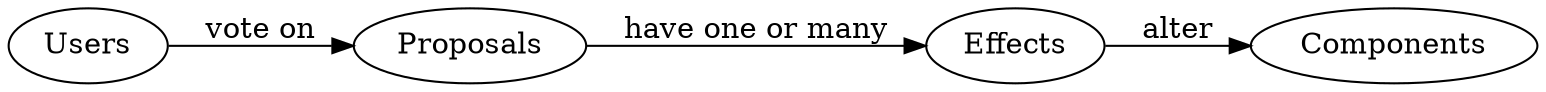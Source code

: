 digraph {
  rankdir=LR
  Users -> Proposals [label="vote on"]
  Proposals -> Effects [label="have one or many"]
  Effects -> Components [label="alter"]
}
